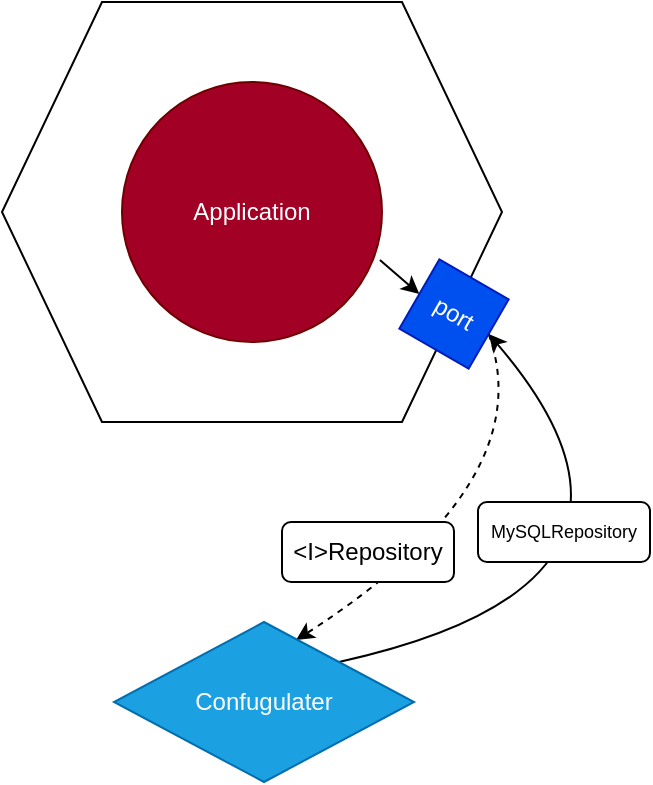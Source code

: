 <mxfile>
    <diagram id="5H-6PbLv8aXc_2uCH9ND" name="Page-1">
        <mxGraphModel dx="415" dy="631" grid="1" gridSize="10" guides="1" tooltips="1" connect="1" arrows="1" fold="1" page="1" pageScale="1" pageWidth="827" pageHeight="1169" math="0" shadow="0">
            <root>
                <mxCell id="0"/>
                <mxCell id="1" parent="0"/>
                <mxCell id="2" value="" style="shape=hexagon;perimeter=hexagonPerimeter2;whiteSpace=wrap;html=1;fixedSize=1;size=50;" vertex="1" parent="1">
                    <mxGeometry x="90" y="150" width="250" height="210" as="geometry"/>
                </mxCell>
                <mxCell id="5" style="edgeStyle=none;html=1;exitX=0.992;exitY=0.685;exitDx=0;exitDy=0;entryX=0;entryY=0.5;entryDx=0;entryDy=0;exitPerimeter=0;" edge="1" parent="1" source="3" target="4">
                    <mxGeometry relative="1" as="geometry"/>
                </mxCell>
                <mxCell id="3" value="Application" style="ellipse;whiteSpace=wrap;html=1;aspect=fixed;fillColor=#a20025;fontColor=#ffffff;strokeColor=#6F0000;" vertex="1" parent="1">
                    <mxGeometry x="150" y="190" width="130" height="130" as="geometry"/>
                </mxCell>
                <mxCell id="7" style="edgeStyle=none;html=1;exitX=1;exitY=0.5;exitDx=0;exitDy=0;entryX=0.607;entryY=0.113;entryDx=0;entryDy=0;entryPerimeter=0;curved=1;dashed=1;" edge="1" parent="1" source="4" target="6">
                    <mxGeometry relative="1" as="geometry">
                        <Array as="points">
                            <mxPoint x="360" y="390"/>
                        </Array>
                    </mxGeometry>
                </mxCell>
                <mxCell id="4" value="port" style="whiteSpace=wrap;html=1;aspect=fixed;rotation=30;fillColor=#0050ef;fontColor=#ffffff;strokeColor=#001DBC;" vertex="1" parent="1">
                    <mxGeometry x="296" y="286" width="40" height="40" as="geometry"/>
                </mxCell>
                <mxCell id="8" style="edgeStyle=none;curved=1;html=1;exitX=1;exitY=0;exitDx=0;exitDy=0;entryX=1;entryY=0.5;entryDx=0;entryDy=0;" edge="1" parent="1" source="6" target="4">
                    <mxGeometry relative="1" as="geometry">
                        <Array as="points">
                            <mxPoint x="440" y="440"/>
                        </Array>
                    </mxGeometry>
                </mxCell>
                <mxCell id="6" value="Confugulater" style="rhombus;whiteSpace=wrap;html=1;fillColor=#1ba1e2;fontColor=#ffffff;strokeColor=#006EAF;" vertex="1" parent="1">
                    <mxGeometry x="146" y="460" width="150" height="80" as="geometry"/>
                </mxCell>
                <mxCell id="9" value="MySQLRepository" style="rounded=1;whiteSpace=wrap;html=1;fontSize=9;" vertex="1" parent="1">
                    <mxGeometry x="328" y="400" width="86" height="30" as="geometry"/>
                </mxCell>
                <mxCell id="11" value="&amp;lt;I&amp;gt;Repository" style="rounded=1;whiteSpace=wrap;html=1;" vertex="1" parent="1">
                    <mxGeometry x="230" y="410" width="86" height="30" as="geometry"/>
                </mxCell>
            </root>
        </mxGraphModel>
    </diagram>
</mxfile>